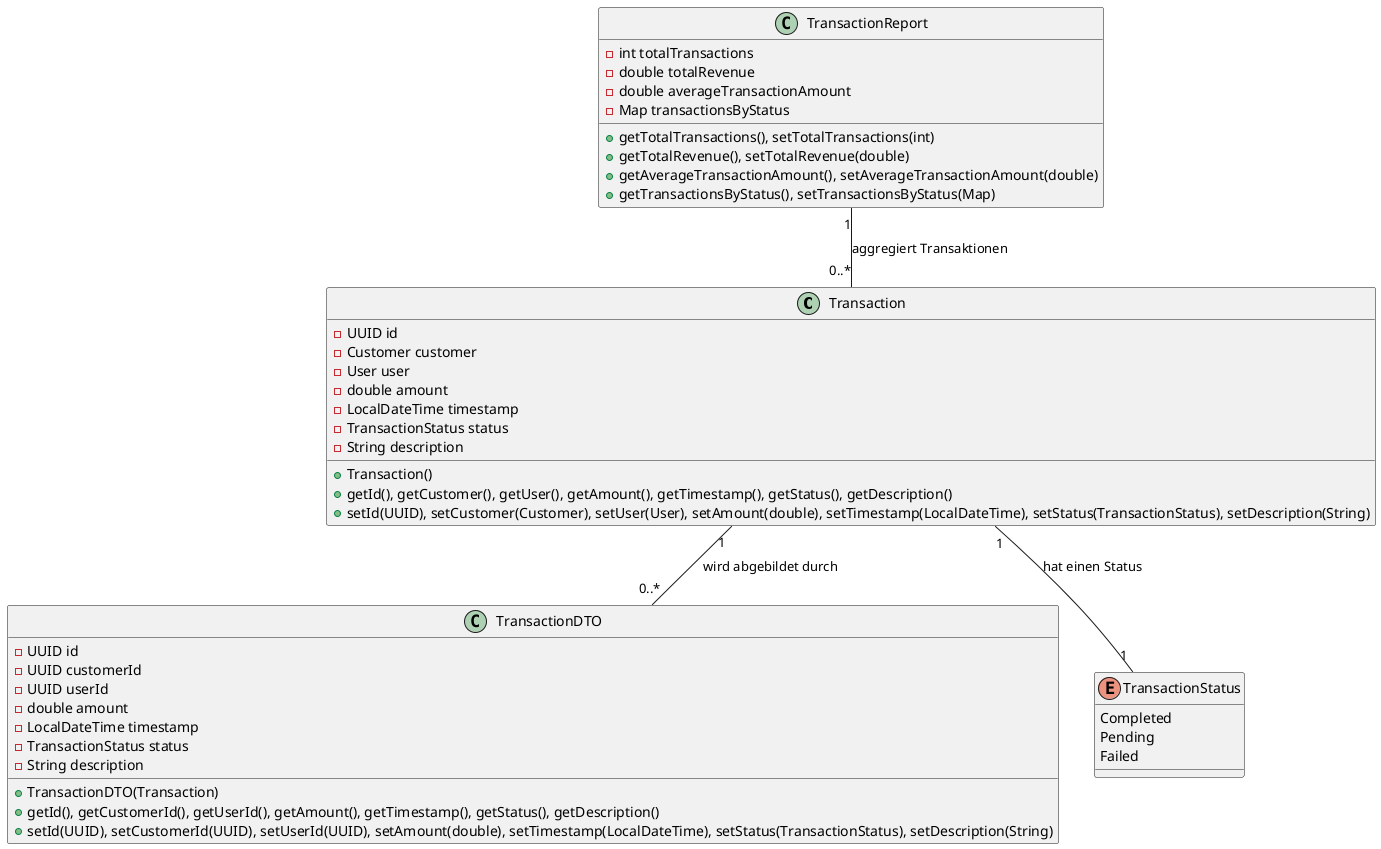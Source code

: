 @startuml
class Transaction {
    - UUID id
    - Customer customer
    - User user
    - double amount
    - LocalDateTime timestamp
    - TransactionStatus status
    - String description

    + Transaction()
    + getId(), getCustomer(), getUser(), getAmount(), getTimestamp(), getStatus(), getDescription()
    + setId(UUID), setCustomer(Customer), setUser(User), setAmount(double), setTimestamp(LocalDateTime), setStatus(TransactionStatus), setDescription(String)
}

class TransactionDTO {
    - UUID id
    - UUID customerId
    - UUID userId
    - double amount
    - LocalDateTime timestamp
    - TransactionStatus status
    - String description

    + TransactionDTO(Transaction)
    + getId(), getCustomerId(), getUserId(), getAmount(), getTimestamp(), getStatus(), getDescription()
    + setId(UUID), setCustomerId(UUID), setUserId(UUID), setAmount(double), setTimestamp(LocalDateTime), setStatus(TransactionStatus), setDescription(String)
}

class TransactionReport {
    - int totalTransactions
    - double totalRevenue
    - double averageTransactionAmount
    - Map transactionsByStatus

    + getTotalTransactions(), setTotalTransactions(int)
    + getTotalRevenue(), setTotalRevenue(double)
    + getAverageTransactionAmount(), setAverageTransactionAmount(double)
    + getTransactionsByStatus(), setTransactionsByStatus(Map)
}

enum TransactionStatus {
    Completed
    Pending
    Failed
}

Transaction "1" -- "0..*" TransactionDTO : wird abgebildet durch
Transaction "1" -- "1" TransactionStatus : hat einen Status
TransactionReport "1" -- "0..*" Transaction : aggregiert Transaktionen
@enduml